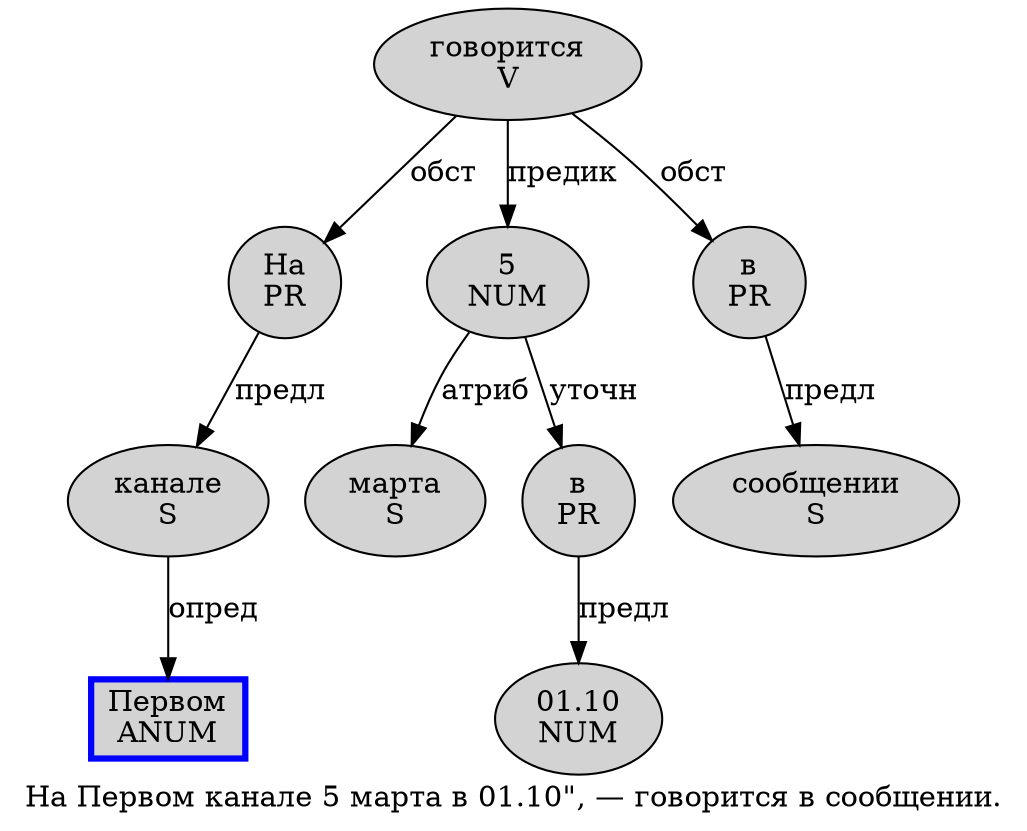digraph SENTENCE_477 {
	graph [label="На Первом канале 5 марта в 01.10\", — говорится в сообщении."]
	node [style=filled]
		0 [label="На
PR" color="" fillcolor=lightgray penwidth=1 shape=ellipse]
		1 [label="Первом
ANUM" color=blue fillcolor=lightgray penwidth=3 shape=box]
		2 [label="канале
S" color="" fillcolor=lightgray penwidth=1 shape=ellipse]
		3 [label="5
NUM" color="" fillcolor=lightgray penwidth=1 shape=ellipse]
		4 [label="марта
S" color="" fillcolor=lightgray penwidth=1 shape=ellipse]
		5 [label="в
PR" color="" fillcolor=lightgray penwidth=1 shape=ellipse]
		6 [label="01.10
NUM" color="" fillcolor=lightgray penwidth=1 shape=ellipse]
		10 [label="говорится
V" color="" fillcolor=lightgray penwidth=1 shape=ellipse]
		11 [label="в
PR" color="" fillcolor=lightgray penwidth=1 shape=ellipse]
		12 [label="сообщении
S" color="" fillcolor=lightgray penwidth=1 shape=ellipse]
			11 -> 12 [label="предл"]
			10 -> 0 [label="обст"]
			10 -> 3 [label="предик"]
			10 -> 11 [label="обст"]
			2 -> 1 [label="опред"]
			0 -> 2 [label="предл"]
			5 -> 6 [label="предл"]
			3 -> 4 [label="атриб"]
			3 -> 5 [label="уточн"]
}